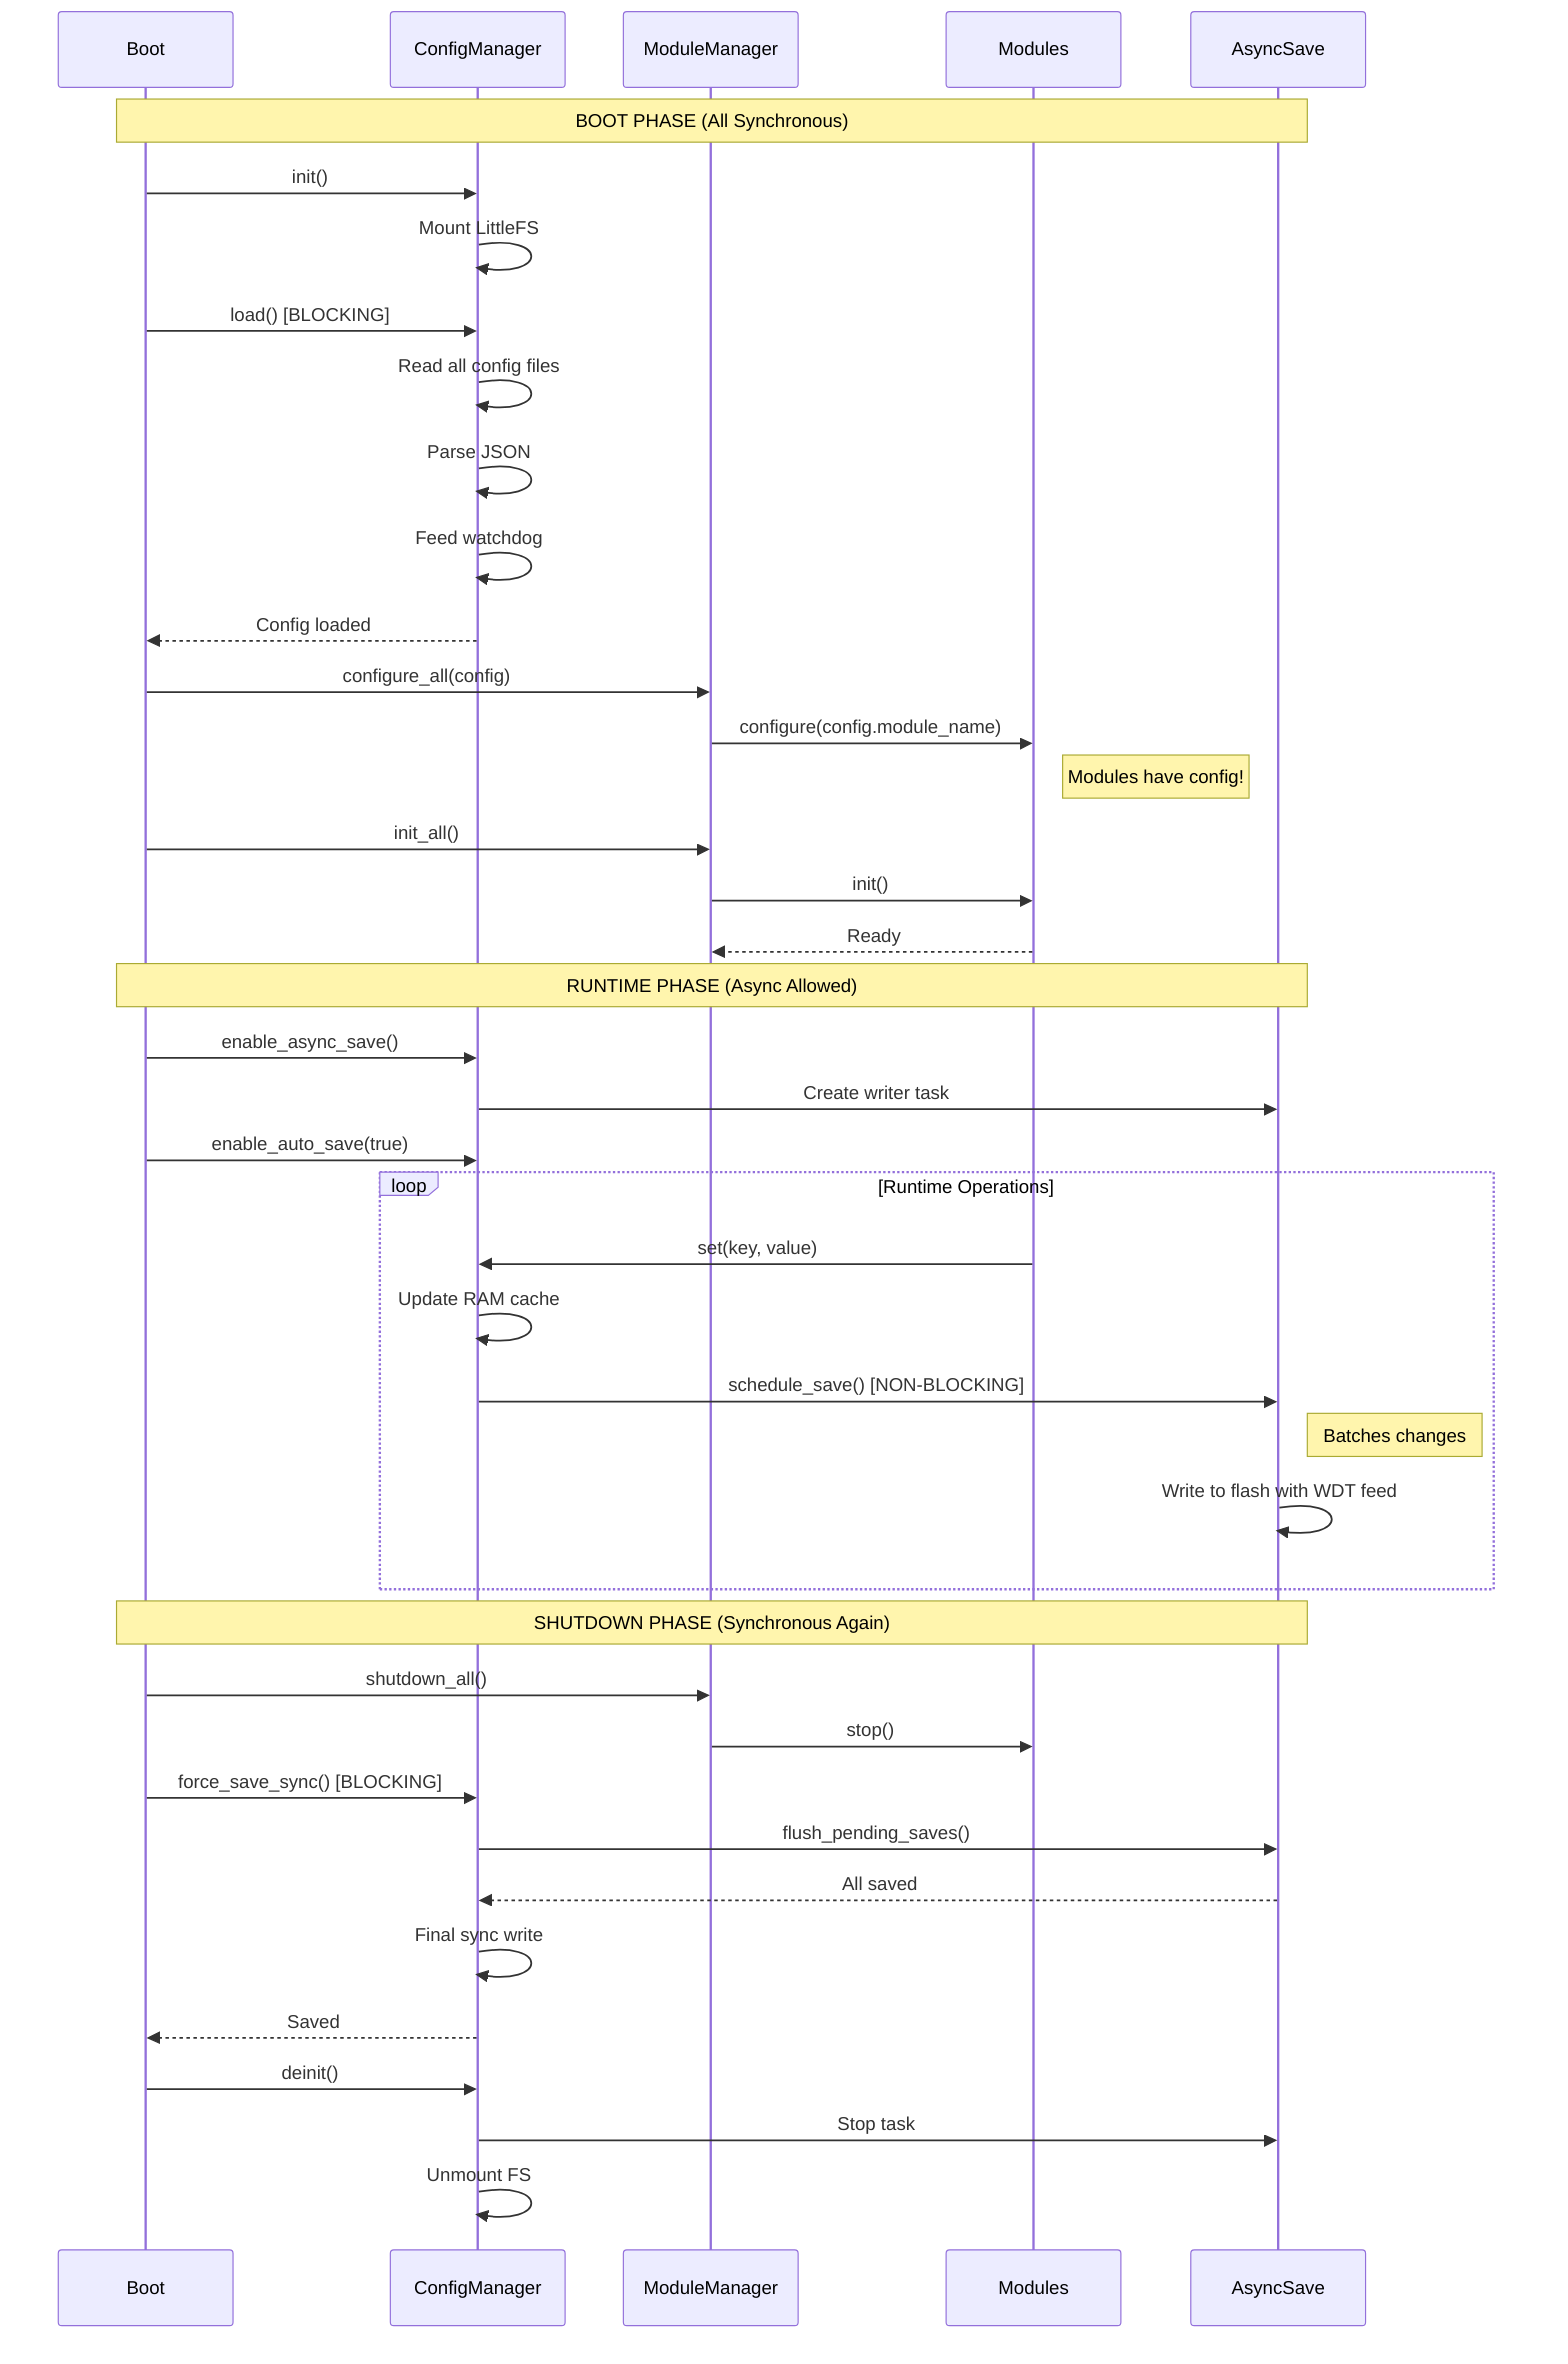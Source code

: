sequenceDiagram
    participant Boot
    participant ConfigManager
    participant ModuleManager
    participant Modules
    participant AsyncSave

    Note over Boot,AsyncSave: BOOT PHASE (All Synchronous)
    
    Boot->>ConfigManager: init()
    ConfigManager->>ConfigManager: Mount LittleFS
    
    Boot->>ConfigManager: load() [BLOCKING]
    ConfigManager->>ConfigManager: Read all config files
    ConfigManager->>ConfigManager: Parse JSON
    ConfigManager->>ConfigManager: Feed watchdog
    ConfigManager-->>Boot: Config loaded
    
    Boot->>ModuleManager: configure_all(config)
    ModuleManager->>Modules: configure(config.module_name)
    Note right of Modules: Modules have config!
    
    Boot->>ModuleManager: init_all()
    ModuleManager->>Modules: init()
    Modules-->>ModuleManager: Ready
    
    Note over Boot,AsyncSave: RUNTIME PHASE (Async Allowed)
    
    Boot->>ConfigManager: enable_async_save()
    ConfigManager->>AsyncSave: Create writer task
    
    Boot->>ConfigManager: enable_auto_save(true)
    
    loop Runtime Operations
        Modules->>ConfigManager: set(key, value)
        ConfigManager->>ConfigManager: Update RAM cache
        ConfigManager->>AsyncSave: schedule_save() [NON-BLOCKING]
        Note right of AsyncSave: Batches changes
        AsyncSave->>AsyncSave: Write to flash with WDT feed
    end
    
    Note over Boot,AsyncSave: SHUTDOWN PHASE (Synchronous Again)
    
    Boot->>ModuleManager: shutdown_all()
    ModuleManager->>Modules: stop()
    
    Boot->>ConfigManager: force_save_sync() [BLOCKING]
    ConfigManager->>AsyncSave: flush_pending_saves()
    AsyncSave-->>ConfigManager: All saved
    ConfigManager->>ConfigManager: Final sync write
    ConfigManager-->>Boot: Saved
    
    Boot->>ConfigManager: deinit()
    ConfigManager->>AsyncSave: Stop task
    ConfigManager->>ConfigManager: Unmount FS